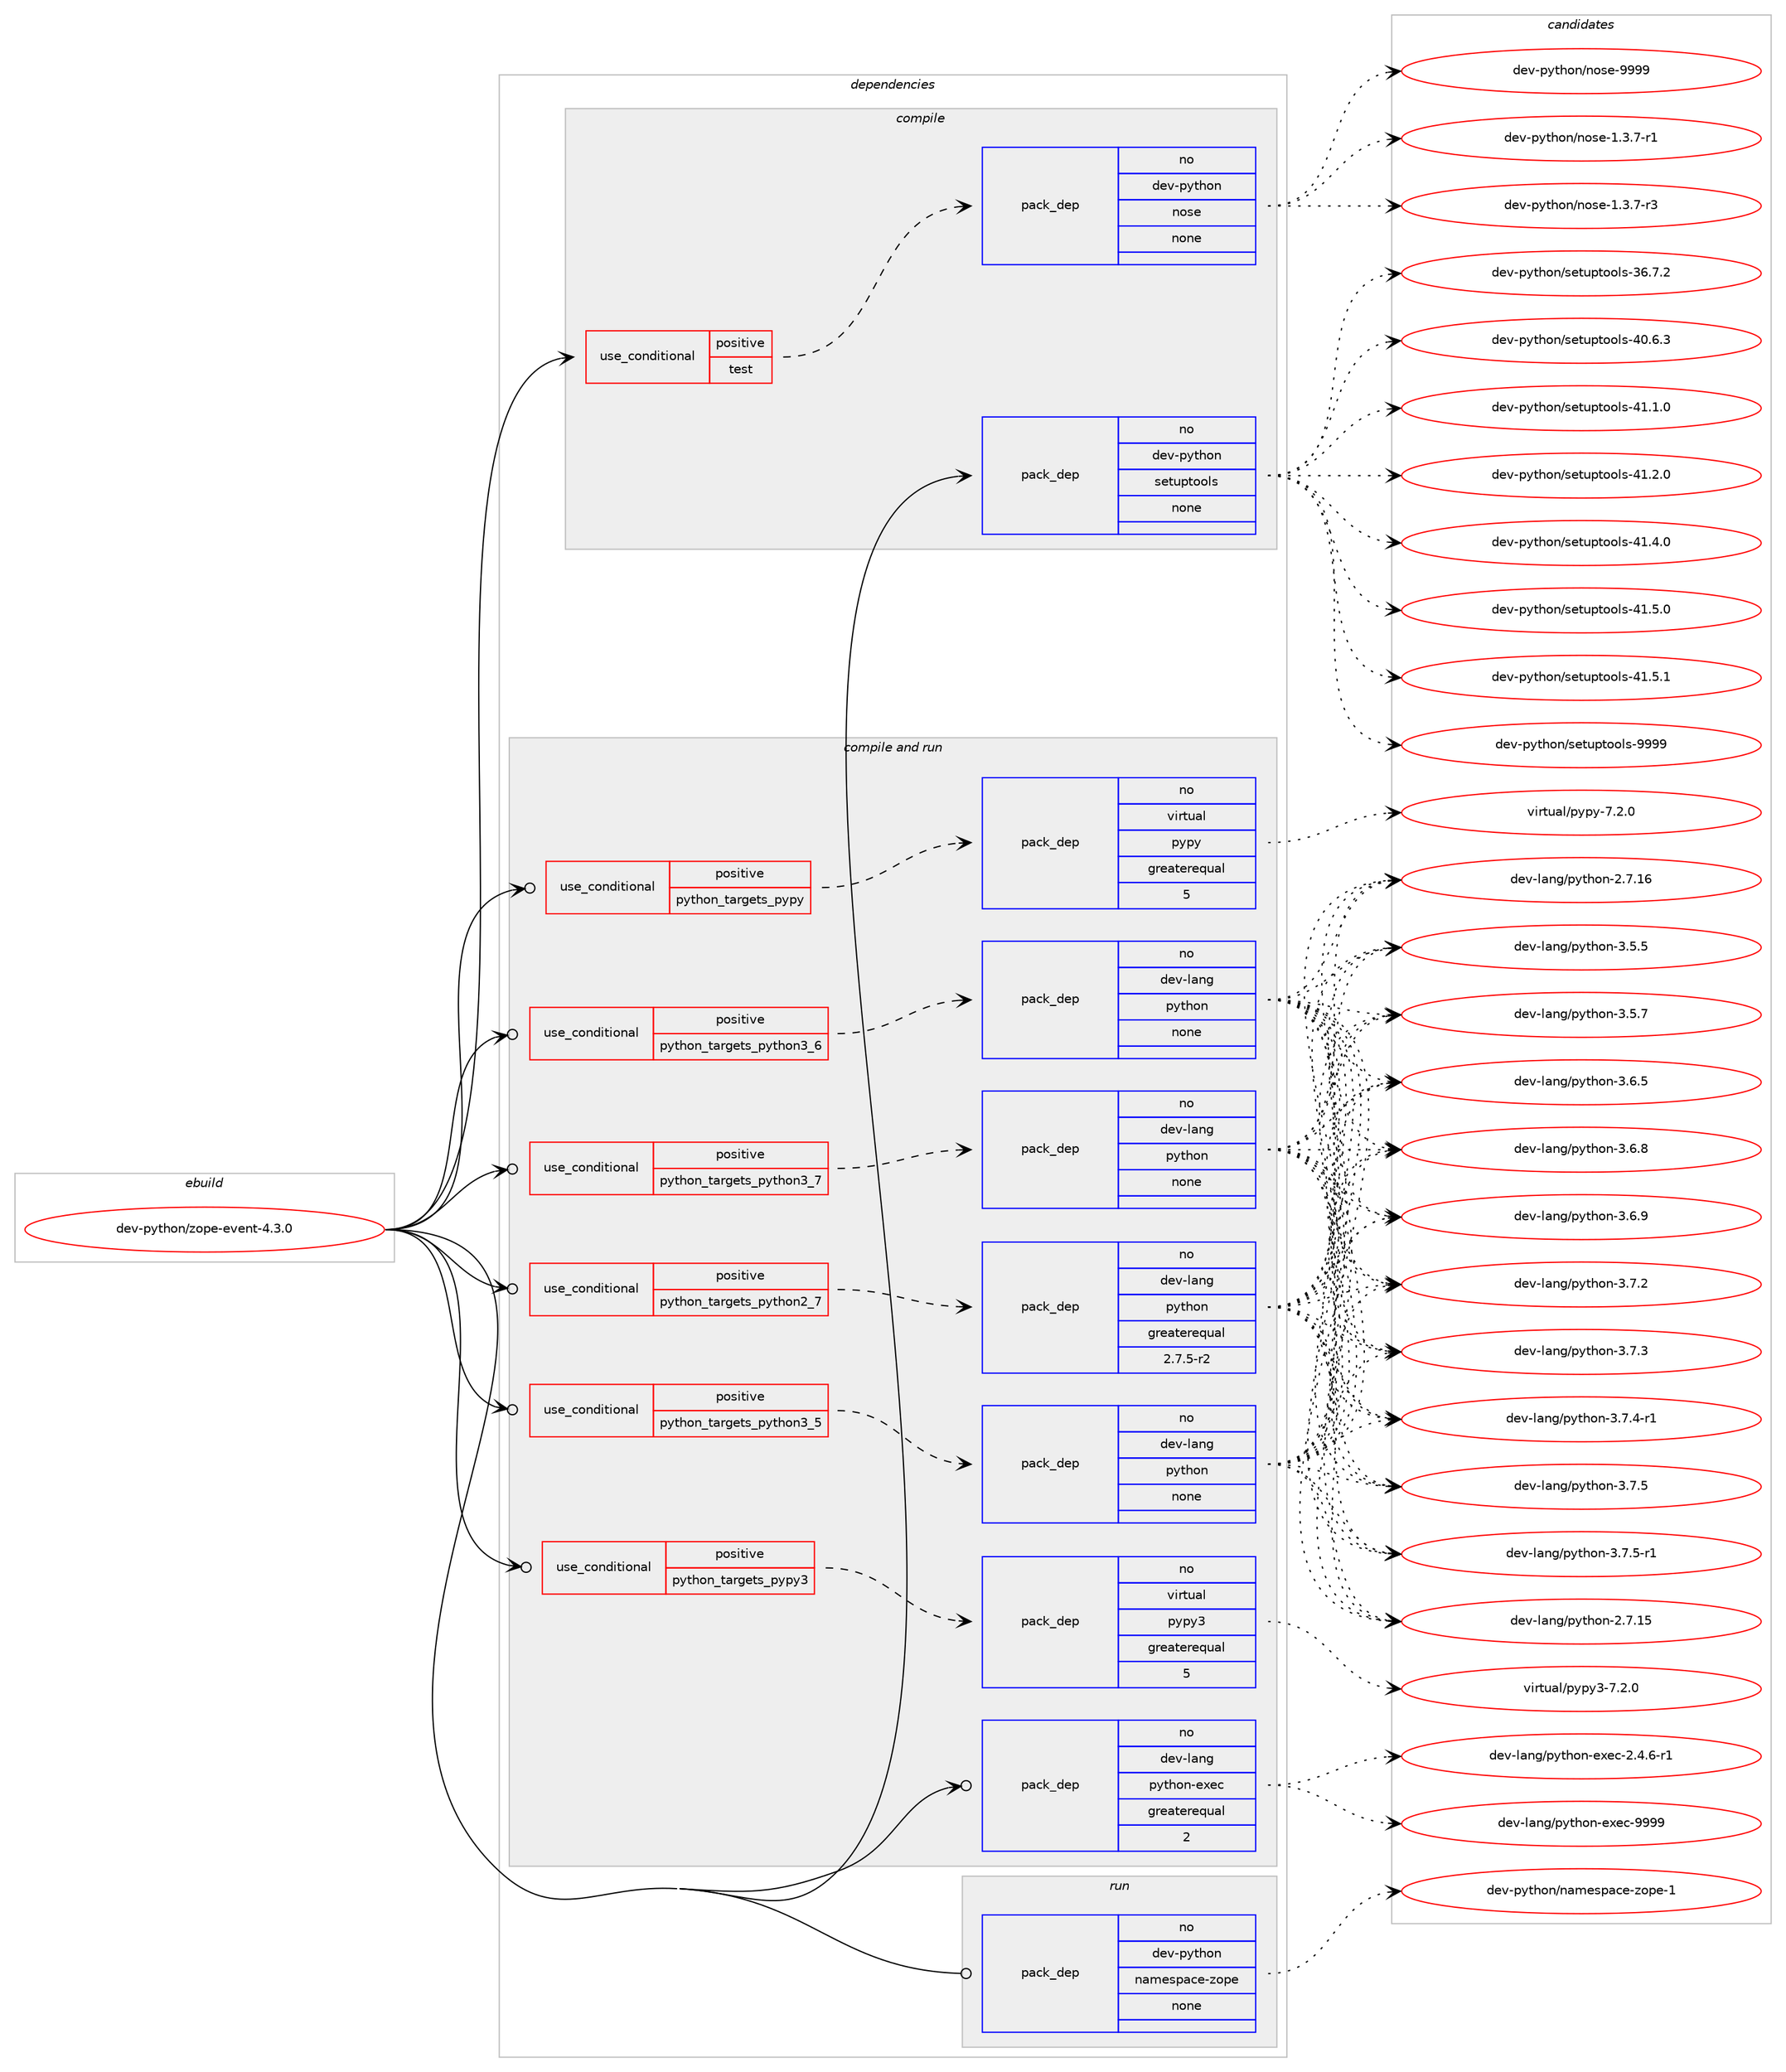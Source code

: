 digraph prolog {

# *************
# Graph options
# *************

newrank=true;
concentrate=true;
compound=true;
graph [rankdir=LR,fontname=Helvetica,fontsize=10,ranksep=1.5];#, ranksep=2.5, nodesep=0.2];
edge  [arrowhead=vee];
node  [fontname=Helvetica,fontsize=10];

# **********
# The ebuild
# **********

subgraph cluster_leftcol {
color=gray;
rank=same;
label=<<i>ebuild</i>>;
id [label="dev-python/zope-event-4.3.0", color=red, width=4, href="../dev-python/zope-event-4.3.0.svg"];
}

# ****************
# The dependencies
# ****************

subgraph cluster_midcol {
color=gray;
label=<<i>dependencies</i>>;
subgraph cluster_compile {
fillcolor="#eeeeee";
style=filled;
label=<<i>compile</i>>;
subgraph cond151922 {
dependency645286 [label=<<TABLE BORDER="0" CELLBORDER="1" CELLSPACING="0" CELLPADDING="4"><TR><TD ROWSPAN="3" CELLPADDING="10">use_conditional</TD></TR><TR><TD>positive</TD></TR><TR><TD>test</TD></TR></TABLE>>, shape=none, color=red];
subgraph pack481475 {
dependency645287 [label=<<TABLE BORDER="0" CELLBORDER="1" CELLSPACING="0" CELLPADDING="4" WIDTH="220"><TR><TD ROWSPAN="6" CELLPADDING="30">pack_dep</TD></TR><TR><TD WIDTH="110">no</TD></TR><TR><TD>dev-python</TD></TR><TR><TD>nose</TD></TR><TR><TD>none</TD></TR><TR><TD></TD></TR></TABLE>>, shape=none, color=blue];
}
dependency645286:e -> dependency645287:w [weight=20,style="dashed",arrowhead="vee"];
}
id:e -> dependency645286:w [weight=20,style="solid",arrowhead="vee"];
subgraph pack481476 {
dependency645288 [label=<<TABLE BORDER="0" CELLBORDER="1" CELLSPACING="0" CELLPADDING="4" WIDTH="220"><TR><TD ROWSPAN="6" CELLPADDING="30">pack_dep</TD></TR><TR><TD WIDTH="110">no</TD></TR><TR><TD>dev-python</TD></TR><TR><TD>setuptools</TD></TR><TR><TD>none</TD></TR><TR><TD></TD></TR></TABLE>>, shape=none, color=blue];
}
id:e -> dependency645288:w [weight=20,style="solid",arrowhead="vee"];
}
subgraph cluster_compileandrun {
fillcolor="#eeeeee";
style=filled;
label=<<i>compile and run</i>>;
subgraph cond151923 {
dependency645289 [label=<<TABLE BORDER="0" CELLBORDER="1" CELLSPACING="0" CELLPADDING="4"><TR><TD ROWSPAN="3" CELLPADDING="10">use_conditional</TD></TR><TR><TD>positive</TD></TR><TR><TD>python_targets_pypy</TD></TR></TABLE>>, shape=none, color=red];
subgraph pack481477 {
dependency645290 [label=<<TABLE BORDER="0" CELLBORDER="1" CELLSPACING="0" CELLPADDING="4" WIDTH="220"><TR><TD ROWSPAN="6" CELLPADDING="30">pack_dep</TD></TR><TR><TD WIDTH="110">no</TD></TR><TR><TD>virtual</TD></TR><TR><TD>pypy</TD></TR><TR><TD>greaterequal</TD></TR><TR><TD>5</TD></TR></TABLE>>, shape=none, color=blue];
}
dependency645289:e -> dependency645290:w [weight=20,style="dashed",arrowhead="vee"];
}
id:e -> dependency645289:w [weight=20,style="solid",arrowhead="odotvee"];
subgraph cond151924 {
dependency645291 [label=<<TABLE BORDER="0" CELLBORDER="1" CELLSPACING="0" CELLPADDING="4"><TR><TD ROWSPAN="3" CELLPADDING="10">use_conditional</TD></TR><TR><TD>positive</TD></TR><TR><TD>python_targets_pypy3</TD></TR></TABLE>>, shape=none, color=red];
subgraph pack481478 {
dependency645292 [label=<<TABLE BORDER="0" CELLBORDER="1" CELLSPACING="0" CELLPADDING="4" WIDTH="220"><TR><TD ROWSPAN="6" CELLPADDING="30">pack_dep</TD></TR><TR><TD WIDTH="110">no</TD></TR><TR><TD>virtual</TD></TR><TR><TD>pypy3</TD></TR><TR><TD>greaterequal</TD></TR><TR><TD>5</TD></TR></TABLE>>, shape=none, color=blue];
}
dependency645291:e -> dependency645292:w [weight=20,style="dashed",arrowhead="vee"];
}
id:e -> dependency645291:w [weight=20,style="solid",arrowhead="odotvee"];
subgraph cond151925 {
dependency645293 [label=<<TABLE BORDER="0" CELLBORDER="1" CELLSPACING="0" CELLPADDING="4"><TR><TD ROWSPAN="3" CELLPADDING="10">use_conditional</TD></TR><TR><TD>positive</TD></TR><TR><TD>python_targets_python2_7</TD></TR></TABLE>>, shape=none, color=red];
subgraph pack481479 {
dependency645294 [label=<<TABLE BORDER="0" CELLBORDER="1" CELLSPACING="0" CELLPADDING="4" WIDTH="220"><TR><TD ROWSPAN="6" CELLPADDING="30">pack_dep</TD></TR><TR><TD WIDTH="110">no</TD></TR><TR><TD>dev-lang</TD></TR><TR><TD>python</TD></TR><TR><TD>greaterequal</TD></TR><TR><TD>2.7.5-r2</TD></TR></TABLE>>, shape=none, color=blue];
}
dependency645293:e -> dependency645294:w [weight=20,style="dashed",arrowhead="vee"];
}
id:e -> dependency645293:w [weight=20,style="solid",arrowhead="odotvee"];
subgraph cond151926 {
dependency645295 [label=<<TABLE BORDER="0" CELLBORDER="1" CELLSPACING="0" CELLPADDING="4"><TR><TD ROWSPAN="3" CELLPADDING="10">use_conditional</TD></TR><TR><TD>positive</TD></TR><TR><TD>python_targets_python3_5</TD></TR></TABLE>>, shape=none, color=red];
subgraph pack481480 {
dependency645296 [label=<<TABLE BORDER="0" CELLBORDER="1" CELLSPACING="0" CELLPADDING="4" WIDTH="220"><TR><TD ROWSPAN="6" CELLPADDING="30">pack_dep</TD></TR><TR><TD WIDTH="110">no</TD></TR><TR><TD>dev-lang</TD></TR><TR><TD>python</TD></TR><TR><TD>none</TD></TR><TR><TD></TD></TR></TABLE>>, shape=none, color=blue];
}
dependency645295:e -> dependency645296:w [weight=20,style="dashed",arrowhead="vee"];
}
id:e -> dependency645295:w [weight=20,style="solid",arrowhead="odotvee"];
subgraph cond151927 {
dependency645297 [label=<<TABLE BORDER="0" CELLBORDER="1" CELLSPACING="0" CELLPADDING="4"><TR><TD ROWSPAN="3" CELLPADDING="10">use_conditional</TD></TR><TR><TD>positive</TD></TR><TR><TD>python_targets_python3_6</TD></TR></TABLE>>, shape=none, color=red];
subgraph pack481481 {
dependency645298 [label=<<TABLE BORDER="0" CELLBORDER="1" CELLSPACING="0" CELLPADDING="4" WIDTH="220"><TR><TD ROWSPAN="6" CELLPADDING="30">pack_dep</TD></TR><TR><TD WIDTH="110">no</TD></TR><TR><TD>dev-lang</TD></TR><TR><TD>python</TD></TR><TR><TD>none</TD></TR><TR><TD></TD></TR></TABLE>>, shape=none, color=blue];
}
dependency645297:e -> dependency645298:w [weight=20,style="dashed",arrowhead="vee"];
}
id:e -> dependency645297:w [weight=20,style="solid",arrowhead="odotvee"];
subgraph cond151928 {
dependency645299 [label=<<TABLE BORDER="0" CELLBORDER="1" CELLSPACING="0" CELLPADDING="4"><TR><TD ROWSPAN="3" CELLPADDING="10">use_conditional</TD></TR><TR><TD>positive</TD></TR><TR><TD>python_targets_python3_7</TD></TR></TABLE>>, shape=none, color=red];
subgraph pack481482 {
dependency645300 [label=<<TABLE BORDER="0" CELLBORDER="1" CELLSPACING="0" CELLPADDING="4" WIDTH="220"><TR><TD ROWSPAN="6" CELLPADDING="30">pack_dep</TD></TR><TR><TD WIDTH="110">no</TD></TR><TR><TD>dev-lang</TD></TR><TR><TD>python</TD></TR><TR><TD>none</TD></TR><TR><TD></TD></TR></TABLE>>, shape=none, color=blue];
}
dependency645299:e -> dependency645300:w [weight=20,style="dashed",arrowhead="vee"];
}
id:e -> dependency645299:w [weight=20,style="solid",arrowhead="odotvee"];
subgraph pack481483 {
dependency645301 [label=<<TABLE BORDER="0" CELLBORDER="1" CELLSPACING="0" CELLPADDING="4" WIDTH="220"><TR><TD ROWSPAN="6" CELLPADDING="30">pack_dep</TD></TR><TR><TD WIDTH="110">no</TD></TR><TR><TD>dev-lang</TD></TR><TR><TD>python-exec</TD></TR><TR><TD>greaterequal</TD></TR><TR><TD>2</TD></TR></TABLE>>, shape=none, color=blue];
}
id:e -> dependency645301:w [weight=20,style="solid",arrowhead="odotvee"];
}
subgraph cluster_run {
fillcolor="#eeeeee";
style=filled;
label=<<i>run</i>>;
subgraph pack481484 {
dependency645302 [label=<<TABLE BORDER="0" CELLBORDER="1" CELLSPACING="0" CELLPADDING="4" WIDTH="220"><TR><TD ROWSPAN="6" CELLPADDING="30">pack_dep</TD></TR><TR><TD WIDTH="110">no</TD></TR><TR><TD>dev-python</TD></TR><TR><TD>namespace-zope</TD></TR><TR><TD>none</TD></TR><TR><TD></TD></TR></TABLE>>, shape=none, color=blue];
}
id:e -> dependency645302:w [weight=20,style="solid",arrowhead="odot"];
}
}

# **************
# The candidates
# **************

subgraph cluster_choices {
rank=same;
color=gray;
label=<<i>candidates</i>>;

subgraph choice481475 {
color=black;
nodesep=1;
choice10010111845112121116104111110471101111151014549465146554511449 [label="dev-python/nose-1.3.7-r1", color=red, width=4,href="../dev-python/nose-1.3.7-r1.svg"];
choice10010111845112121116104111110471101111151014549465146554511451 [label="dev-python/nose-1.3.7-r3", color=red, width=4,href="../dev-python/nose-1.3.7-r3.svg"];
choice10010111845112121116104111110471101111151014557575757 [label="dev-python/nose-9999", color=red, width=4,href="../dev-python/nose-9999.svg"];
dependency645287:e -> choice10010111845112121116104111110471101111151014549465146554511449:w [style=dotted,weight="100"];
dependency645287:e -> choice10010111845112121116104111110471101111151014549465146554511451:w [style=dotted,weight="100"];
dependency645287:e -> choice10010111845112121116104111110471101111151014557575757:w [style=dotted,weight="100"];
}
subgraph choice481476 {
color=black;
nodesep=1;
choice100101118451121211161041111104711510111611711211611111110811545515446554650 [label="dev-python/setuptools-36.7.2", color=red, width=4,href="../dev-python/setuptools-36.7.2.svg"];
choice100101118451121211161041111104711510111611711211611111110811545524846544651 [label="dev-python/setuptools-40.6.3", color=red, width=4,href="../dev-python/setuptools-40.6.3.svg"];
choice100101118451121211161041111104711510111611711211611111110811545524946494648 [label="dev-python/setuptools-41.1.0", color=red, width=4,href="../dev-python/setuptools-41.1.0.svg"];
choice100101118451121211161041111104711510111611711211611111110811545524946504648 [label="dev-python/setuptools-41.2.0", color=red, width=4,href="../dev-python/setuptools-41.2.0.svg"];
choice100101118451121211161041111104711510111611711211611111110811545524946524648 [label="dev-python/setuptools-41.4.0", color=red, width=4,href="../dev-python/setuptools-41.4.0.svg"];
choice100101118451121211161041111104711510111611711211611111110811545524946534648 [label="dev-python/setuptools-41.5.0", color=red, width=4,href="../dev-python/setuptools-41.5.0.svg"];
choice100101118451121211161041111104711510111611711211611111110811545524946534649 [label="dev-python/setuptools-41.5.1", color=red, width=4,href="../dev-python/setuptools-41.5.1.svg"];
choice10010111845112121116104111110471151011161171121161111111081154557575757 [label="dev-python/setuptools-9999", color=red, width=4,href="../dev-python/setuptools-9999.svg"];
dependency645288:e -> choice100101118451121211161041111104711510111611711211611111110811545515446554650:w [style=dotted,weight="100"];
dependency645288:e -> choice100101118451121211161041111104711510111611711211611111110811545524846544651:w [style=dotted,weight="100"];
dependency645288:e -> choice100101118451121211161041111104711510111611711211611111110811545524946494648:w [style=dotted,weight="100"];
dependency645288:e -> choice100101118451121211161041111104711510111611711211611111110811545524946504648:w [style=dotted,weight="100"];
dependency645288:e -> choice100101118451121211161041111104711510111611711211611111110811545524946524648:w [style=dotted,weight="100"];
dependency645288:e -> choice100101118451121211161041111104711510111611711211611111110811545524946534648:w [style=dotted,weight="100"];
dependency645288:e -> choice100101118451121211161041111104711510111611711211611111110811545524946534649:w [style=dotted,weight="100"];
dependency645288:e -> choice10010111845112121116104111110471151011161171121161111111081154557575757:w [style=dotted,weight="100"];
}
subgraph choice481477 {
color=black;
nodesep=1;
choice1181051141161179710847112121112121455546504648 [label="virtual/pypy-7.2.0", color=red, width=4,href="../virtual/pypy-7.2.0.svg"];
dependency645290:e -> choice1181051141161179710847112121112121455546504648:w [style=dotted,weight="100"];
}
subgraph choice481478 {
color=black;
nodesep=1;
choice118105114116117971084711212111212151455546504648 [label="virtual/pypy3-7.2.0", color=red, width=4,href="../virtual/pypy3-7.2.0.svg"];
dependency645292:e -> choice118105114116117971084711212111212151455546504648:w [style=dotted,weight="100"];
}
subgraph choice481479 {
color=black;
nodesep=1;
choice10010111845108971101034711212111610411111045504655464953 [label="dev-lang/python-2.7.15", color=red, width=4,href="../dev-lang/python-2.7.15.svg"];
choice10010111845108971101034711212111610411111045504655464954 [label="dev-lang/python-2.7.16", color=red, width=4,href="../dev-lang/python-2.7.16.svg"];
choice100101118451089711010347112121116104111110455146534653 [label="dev-lang/python-3.5.5", color=red, width=4,href="../dev-lang/python-3.5.5.svg"];
choice100101118451089711010347112121116104111110455146534655 [label="dev-lang/python-3.5.7", color=red, width=4,href="../dev-lang/python-3.5.7.svg"];
choice100101118451089711010347112121116104111110455146544653 [label="dev-lang/python-3.6.5", color=red, width=4,href="../dev-lang/python-3.6.5.svg"];
choice100101118451089711010347112121116104111110455146544656 [label="dev-lang/python-3.6.8", color=red, width=4,href="../dev-lang/python-3.6.8.svg"];
choice100101118451089711010347112121116104111110455146544657 [label="dev-lang/python-3.6.9", color=red, width=4,href="../dev-lang/python-3.6.9.svg"];
choice100101118451089711010347112121116104111110455146554650 [label="dev-lang/python-3.7.2", color=red, width=4,href="../dev-lang/python-3.7.2.svg"];
choice100101118451089711010347112121116104111110455146554651 [label="dev-lang/python-3.7.3", color=red, width=4,href="../dev-lang/python-3.7.3.svg"];
choice1001011184510897110103471121211161041111104551465546524511449 [label="dev-lang/python-3.7.4-r1", color=red, width=4,href="../dev-lang/python-3.7.4-r1.svg"];
choice100101118451089711010347112121116104111110455146554653 [label="dev-lang/python-3.7.5", color=red, width=4,href="../dev-lang/python-3.7.5.svg"];
choice1001011184510897110103471121211161041111104551465546534511449 [label="dev-lang/python-3.7.5-r1", color=red, width=4,href="../dev-lang/python-3.7.5-r1.svg"];
dependency645294:e -> choice10010111845108971101034711212111610411111045504655464953:w [style=dotted,weight="100"];
dependency645294:e -> choice10010111845108971101034711212111610411111045504655464954:w [style=dotted,weight="100"];
dependency645294:e -> choice100101118451089711010347112121116104111110455146534653:w [style=dotted,weight="100"];
dependency645294:e -> choice100101118451089711010347112121116104111110455146534655:w [style=dotted,weight="100"];
dependency645294:e -> choice100101118451089711010347112121116104111110455146544653:w [style=dotted,weight="100"];
dependency645294:e -> choice100101118451089711010347112121116104111110455146544656:w [style=dotted,weight="100"];
dependency645294:e -> choice100101118451089711010347112121116104111110455146544657:w [style=dotted,weight="100"];
dependency645294:e -> choice100101118451089711010347112121116104111110455146554650:w [style=dotted,weight="100"];
dependency645294:e -> choice100101118451089711010347112121116104111110455146554651:w [style=dotted,weight="100"];
dependency645294:e -> choice1001011184510897110103471121211161041111104551465546524511449:w [style=dotted,weight="100"];
dependency645294:e -> choice100101118451089711010347112121116104111110455146554653:w [style=dotted,weight="100"];
dependency645294:e -> choice1001011184510897110103471121211161041111104551465546534511449:w [style=dotted,weight="100"];
}
subgraph choice481480 {
color=black;
nodesep=1;
choice10010111845108971101034711212111610411111045504655464953 [label="dev-lang/python-2.7.15", color=red, width=4,href="../dev-lang/python-2.7.15.svg"];
choice10010111845108971101034711212111610411111045504655464954 [label="dev-lang/python-2.7.16", color=red, width=4,href="../dev-lang/python-2.7.16.svg"];
choice100101118451089711010347112121116104111110455146534653 [label="dev-lang/python-3.5.5", color=red, width=4,href="../dev-lang/python-3.5.5.svg"];
choice100101118451089711010347112121116104111110455146534655 [label="dev-lang/python-3.5.7", color=red, width=4,href="../dev-lang/python-3.5.7.svg"];
choice100101118451089711010347112121116104111110455146544653 [label="dev-lang/python-3.6.5", color=red, width=4,href="../dev-lang/python-3.6.5.svg"];
choice100101118451089711010347112121116104111110455146544656 [label="dev-lang/python-3.6.8", color=red, width=4,href="../dev-lang/python-3.6.8.svg"];
choice100101118451089711010347112121116104111110455146544657 [label="dev-lang/python-3.6.9", color=red, width=4,href="../dev-lang/python-3.6.9.svg"];
choice100101118451089711010347112121116104111110455146554650 [label="dev-lang/python-3.7.2", color=red, width=4,href="../dev-lang/python-3.7.2.svg"];
choice100101118451089711010347112121116104111110455146554651 [label="dev-lang/python-3.7.3", color=red, width=4,href="../dev-lang/python-3.7.3.svg"];
choice1001011184510897110103471121211161041111104551465546524511449 [label="dev-lang/python-3.7.4-r1", color=red, width=4,href="../dev-lang/python-3.7.4-r1.svg"];
choice100101118451089711010347112121116104111110455146554653 [label="dev-lang/python-3.7.5", color=red, width=4,href="../dev-lang/python-3.7.5.svg"];
choice1001011184510897110103471121211161041111104551465546534511449 [label="dev-lang/python-3.7.5-r1", color=red, width=4,href="../dev-lang/python-3.7.5-r1.svg"];
dependency645296:e -> choice10010111845108971101034711212111610411111045504655464953:w [style=dotted,weight="100"];
dependency645296:e -> choice10010111845108971101034711212111610411111045504655464954:w [style=dotted,weight="100"];
dependency645296:e -> choice100101118451089711010347112121116104111110455146534653:w [style=dotted,weight="100"];
dependency645296:e -> choice100101118451089711010347112121116104111110455146534655:w [style=dotted,weight="100"];
dependency645296:e -> choice100101118451089711010347112121116104111110455146544653:w [style=dotted,weight="100"];
dependency645296:e -> choice100101118451089711010347112121116104111110455146544656:w [style=dotted,weight="100"];
dependency645296:e -> choice100101118451089711010347112121116104111110455146544657:w [style=dotted,weight="100"];
dependency645296:e -> choice100101118451089711010347112121116104111110455146554650:w [style=dotted,weight="100"];
dependency645296:e -> choice100101118451089711010347112121116104111110455146554651:w [style=dotted,weight="100"];
dependency645296:e -> choice1001011184510897110103471121211161041111104551465546524511449:w [style=dotted,weight="100"];
dependency645296:e -> choice100101118451089711010347112121116104111110455146554653:w [style=dotted,weight="100"];
dependency645296:e -> choice1001011184510897110103471121211161041111104551465546534511449:w [style=dotted,weight="100"];
}
subgraph choice481481 {
color=black;
nodesep=1;
choice10010111845108971101034711212111610411111045504655464953 [label="dev-lang/python-2.7.15", color=red, width=4,href="../dev-lang/python-2.7.15.svg"];
choice10010111845108971101034711212111610411111045504655464954 [label="dev-lang/python-2.7.16", color=red, width=4,href="../dev-lang/python-2.7.16.svg"];
choice100101118451089711010347112121116104111110455146534653 [label="dev-lang/python-3.5.5", color=red, width=4,href="../dev-lang/python-3.5.5.svg"];
choice100101118451089711010347112121116104111110455146534655 [label="dev-lang/python-3.5.7", color=red, width=4,href="../dev-lang/python-3.5.7.svg"];
choice100101118451089711010347112121116104111110455146544653 [label="dev-lang/python-3.6.5", color=red, width=4,href="../dev-lang/python-3.6.5.svg"];
choice100101118451089711010347112121116104111110455146544656 [label="dev-lang/python-3.6.8", color=red, width=4,href="../dev-lang/python-3.6.8.svg"];
choice100101118451089711010347112121116104111110455146544657 [label="dev-lang/python-3.6.9", color=red, width=4,href="../dev-lang/python-3.6.9.svg"];
choice100101118451089711010347112121116104111110455146554650 [label="dev-lang/python-3.7.2", color=red, width=4,href="../dev-lang/python-3.7.2.svg"];
choice100101118451089711010347112121116104111110455146554651 [label="dev-lang/python-3.7.3", color=red, width=4,href="../dev-lang/python-3.7.3.svg"];
choice1001011184510897110103471121211161041111104551465546524511449 [label="dev-lang/python-3.7.4-r1", color=red, width=4,href="../dev-lang/python-3.7.4-r1.svg"];
choice100101118451089711010347112121116104111110455146554653 [label="dev-lang/python-3.7.5", color=red, width=4,href="../dev-lang/python-3.7.5.svg"];
choice1001011184510897110103471121211161041111104551465546534511449 [label="dev-lang/python-3.7.5-r1", color=red, width=4,href="../dev-lang/python-3.7.5-r1.svg"];
dependency645298:e -> choice10010111845108971101034711212111610411111045504655464953:w [style=dotted,weight="100"];
dependency645298:e -> choice10010111845108971101034711212111610411111045504655464954:w [style=dotted,weight="100"];
dependency645298:e -> choice100101118451089711010347112121116104111110455146534653:w [style=dotted,weight="100"];
dependency645298:e -> choice100101118451089711010347112121116104111110455146534655:w [style=dotted,weight="100"];
dependency645298:e -> choice100101118451089711010347112121116104111110455146544653:w [style=dotted,weight="100"];
dependency645298:e -> choice100101118451089711010347112121116104111110455146544656:w [style=dotted,weight="100"];
dependency645298:e -> choice100101118451089711010347112121116104111110455146544657:w [style=dotted,weight="100"];
dependency645298:e -> choice100101118451089711010347112121116104111110455146554650:w [style=dotted,weight="100"];
dependency645298:e -> choice100101118451089711010347112121116104111110455146554651:w [style=dotted,weight="100"];
dependency645298:e -> choice1001011184510897110103471121211161041111104551465546524511449:w [style=dotted,weight="100"];
dependency645298:e -> choice100101118451089711010347112121116104111110455146554653:w [style=dotted,weight="100"];
dependency645298:e -> choice1001011184510897110103471121211161041111104551465546534511449:w [style=dotted,weight="100"];
}
subgraph choice481482 {
color=black;
nodesep=1;
choice10010111845108971101034711212111610411111045504655464953 [label="dev-lang/python-2.7.15", color=red, width=4,href="../dev-lang/python-2.7.15.svg"];
choice10010111845108971101034711212111610411111045504655464954 [label="dev-lang/python-2.7.16", color=red, width=4,href="../dev-lang/python-2.7.16.svg"];
choice100101118451089711010347112121116104111110455146534653 [label="dev-lang/python-3.5.5", color=red, width=4,href="../dev-lang/python-3.5.5.svg"];
choice100101118451089711010347112121116104111110455146534655 [label="dev-lang/python-3.5.7", color=red, width=4,href="../dev-lang/python-3.5.7.svg"];
choice100101118451089711010347112121116104111110455146544653 [label="dev-lang/python-3.6.5", color=red, width=4,href="../dev-lang/python-3.6.5.svg"];
choice100101118451089711010347112121116104111110455146544656 [label="dev-lang/python-3.6.8", color=red, width=4,href="../dev-lang/python-3.6.8.svg"];
choice100101118451089711010347112121116104111110455146544657 [label="dev-lang/python-3.6.9", color=red, width=4,href="../dev-lang/python-3.6.9.svg"];
choice100101118451089711010347112121116104111110455146554650 [label="dev-lang/python-3.7.2", color=red, width=4,href="../dev-lang/python-3.7.2.svg"];
choice100101118451089711010347112121116104111110455146554651 [label="dev-lang/python-3.7.3", color=red, width=4,href="../dev-lang/python-3.7.3.svg"];
choice1001011184510897110103471121211161041111104551465546524511449 [label="dev-lang/python-3.7.4-r1", color=red, width=4,href="../dev-lang/python-3.7.4-r1.svg"];
choice100101118451089711010347112121116104111110455146554653 [label="dev-lang/python-3.7.5", color=red, width=4,href="../dev-lang/python-3.7.5.svg"];
choice1001011184510897110103471121211161041111104551465546534511449 [label="dev-lang/python-3.7.5-r1", color=red, width=4,href="../dev-lang/python-3.7.5-r1.svg"];
dependency645300:e -> choice10010111845108971101034711212111610411111045504655464953:w [style=dotted,weight="100"];
dependency645300:e -> choice10010111845108971101034711212111610411111045504655464954:w [style=dotted,weight="100"];
dependency645300:e -> choice100101118451089711010347112121116104111110455146534653:w [style=dotted,weight="100"];
dependency645300:e -> choice100101118451089711010347112121116104111110455146534655:w [style=dotted,weight="100"];
dependency645300:e -> choice100101118451089711010347112121116104111110455146544653:w [style=dotted,weight="100"];
dependency645300:e -> choice100101118451089711010347112121116104111110455146544656:w [style=dotted,weight="100"];
dependency645300:e -> choice100101118451089711010347112121116104111110455146544657:w [style=dotted,weight="100"];
dependency645300:e -> choice100101118451089711010347112121116104111110455146554650:w [style=dotted,weight="100"];
dependency645300:e -> choice100101118451089711010347112121116104111110455146554651:w [style=dotted,weight="100"];
dependency645300:e -> choice1001011184510897110103471121211161041111104551465546524511449:w [style=dotted,weight="100"];
dependency645300:e -> choice100101118451089711010347112121116104111110455146554653:w [style=dotted,weight="100"];
dependency645300:e -> choice1001011184510897110103471121211161041111104551465546534511449:w [style=dotted,weight="100"];
}
subgraph choice481483 {
color=black;
nodesep=1;
choice10010111845108971101034711212111610411111045101120101994550465246544511449 [label="dev-lang/python-exec-2.4.6-r1", color=red, width=4,href="../dev-lang/python-exec-2.4.6-r1.svg"];
choice10010111845108971101034711212111610411111045101120101994557575757 [label="dev-lang/python-exec-9999", color=red, width=4,href="../dev-lang/python-exec-9999.svg"];
dependency645301:e -> choice10010111845108971101034711212111610411111045101120101994550465246544511449:w [style=dotted,weight="100"];
dependency645301:e -> choice10010111845108971101034711212111610411111045101120101994557575757:w [style=dotted,weight="100"];
}
subgraph choice481484 {
color=black;
nodesep=1;
choice1001011184511212111610411111047110971091011151129799101451221111121014549 [label="dev-python/namespace-zope-1", color=red, width=4,href="../dev-python/namespace-zope-1.svg"];
dependency645302:e -> choice1001011184511212111610411111047110971091011151129799101451221111121014549:w [style=dotted,weight="100"];
}
}

}
